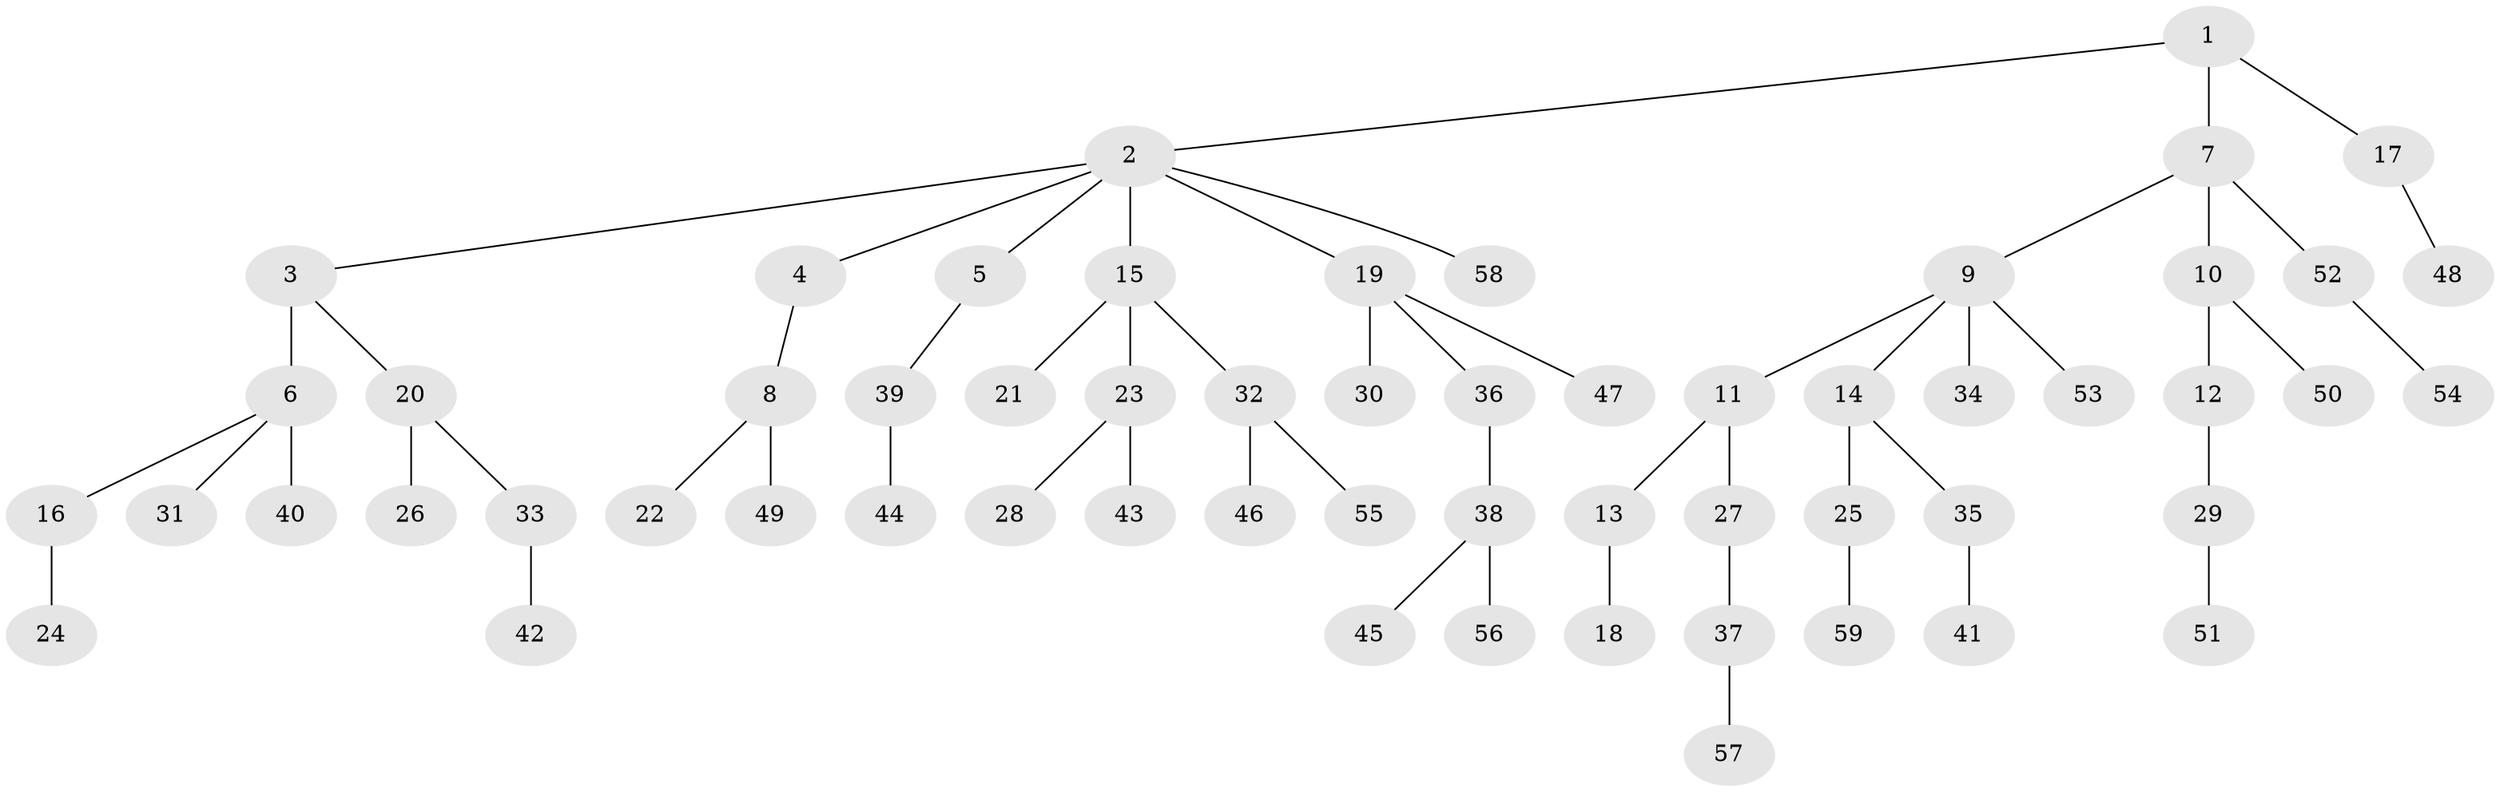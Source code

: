 // original degree distribution, {4: 0.08928571428571429, 8: 0.008928571428571428, 6: 0.008928571428571428, 3: 0.07142857142857142, 2: 0.23214285714285715, 5: 0.044642857142857144, 7: 0.008928571428571428, 1: 0.5357142857142857}
// Generated by graph-tools (version 1.1) at 2025/36/03/09/25 02:36:42]
// undirected, 59 vertices, 58 edges
graph export_dot {
graph [start="1"]
  node [color=gray90,style=filled];
  1;
  2;
  3;
  4;
  5;
  6;
  7;
  8;
  9;
  10;
  11;
  12;
  13;
  14;
  15;
  16;
  17;
  18;
  19;
  20;
  21;
  22;
  23;
  24;
  25;
  26;
  27;
  28;
  29;
  30;
  31;
  32;
  33;
  34;
  35;
  36;
  37;
  38;
  39;
  40;
  41;
  42;
  43;
  44;
  45;
  46;
  47;
  48;
  49;
  50;
  51;
  52;
  53;
  54;
  55;
  56;
  57;
  58;
  59;
  1 -- 2 [weight=1.0];
  1 -- 7 [weight=1.0];
  1 -- 17 [weight=1.0];
  2 -- 3 [weight=1.0];
  2 -- 4 [weight=1.0];
  2 -- 5 [weight=1.0];
  2 -- 15 [weight=1.0];
  2 -- 19 [weight=1.0];
  2 -- 58 [weight=1.0];
  3 -- 6 [weight=3.0];
  3 -- 20 [weight=1.0];
  4 -- 8 [weight=1.0];
  5 -- 39 [weight=1.0];
  6 -- 16 [weight=1.0];
  6 -- 31 [weight=1.0];
  6 -- 40 [weight=1.0];
  7 -- 9 [weight=1.0];
  7 -- 10 [weight=1.0];
  7 -- 52 [weight=1.0];
  8 -- 22 [weight=1.0];
  8 -- 49 [weight=1.0];
  9 -- 11 [weight=1.0];
  9 -- 14 [weight=1.0];
  9 -- 34 [weight=2.0];
  9 -- 53 [weight=1.0];
  10 -- 12 [weight=1.0];
  10 -- 50 [weight=1.0];
  11 -- 13 [weight=1.0];
  11 -- 27 [weight=1.0];
  12 -- 29 [weight=1.0];
  13 -- 18 [weight=2.0];
  14 -- 25 [weight=1.0];
  14 -- 35 [weight=1.0];
  15 -- 21 [weight=1.0];
  15 -- 23 [weight=1.0];
  15 -- 32 [weight=1.0];
  16 -- 24 [weight=3.0];
  17 -- 48 [weight=1.0];
  19 -- 30 [weight=1.0];
  19 -- 36 [weight=1.0];
  19 -- 47 [weight=1.0];
  20 -- 26 [weight=1.0];
  20 -- 33 [weight=1.0];
  23 -- 28 [weight=1.0];
  23 -- 43 [weight=2.0];
  25 -- 59 [weight=1.0];
  27 -- 37 [weight=1.0];
  29 -- 51 [weight=1.0];
  32 -- 46 [weight=1.0];
  32 -- 55 [weight=1.0];
  33 -- 42 [weight=2.0];
  35 -- 41 [weight=3.0];
  36 -- 38 [weight=2.0];
  37 -- 57 [weight=1.0];
  38 -- 45 [weight=1.0];
  38 -- 56 [weight=1.0];
  39 -- 44 [weight=2.0];
  52 -- 54 [weight=1.0];
}
